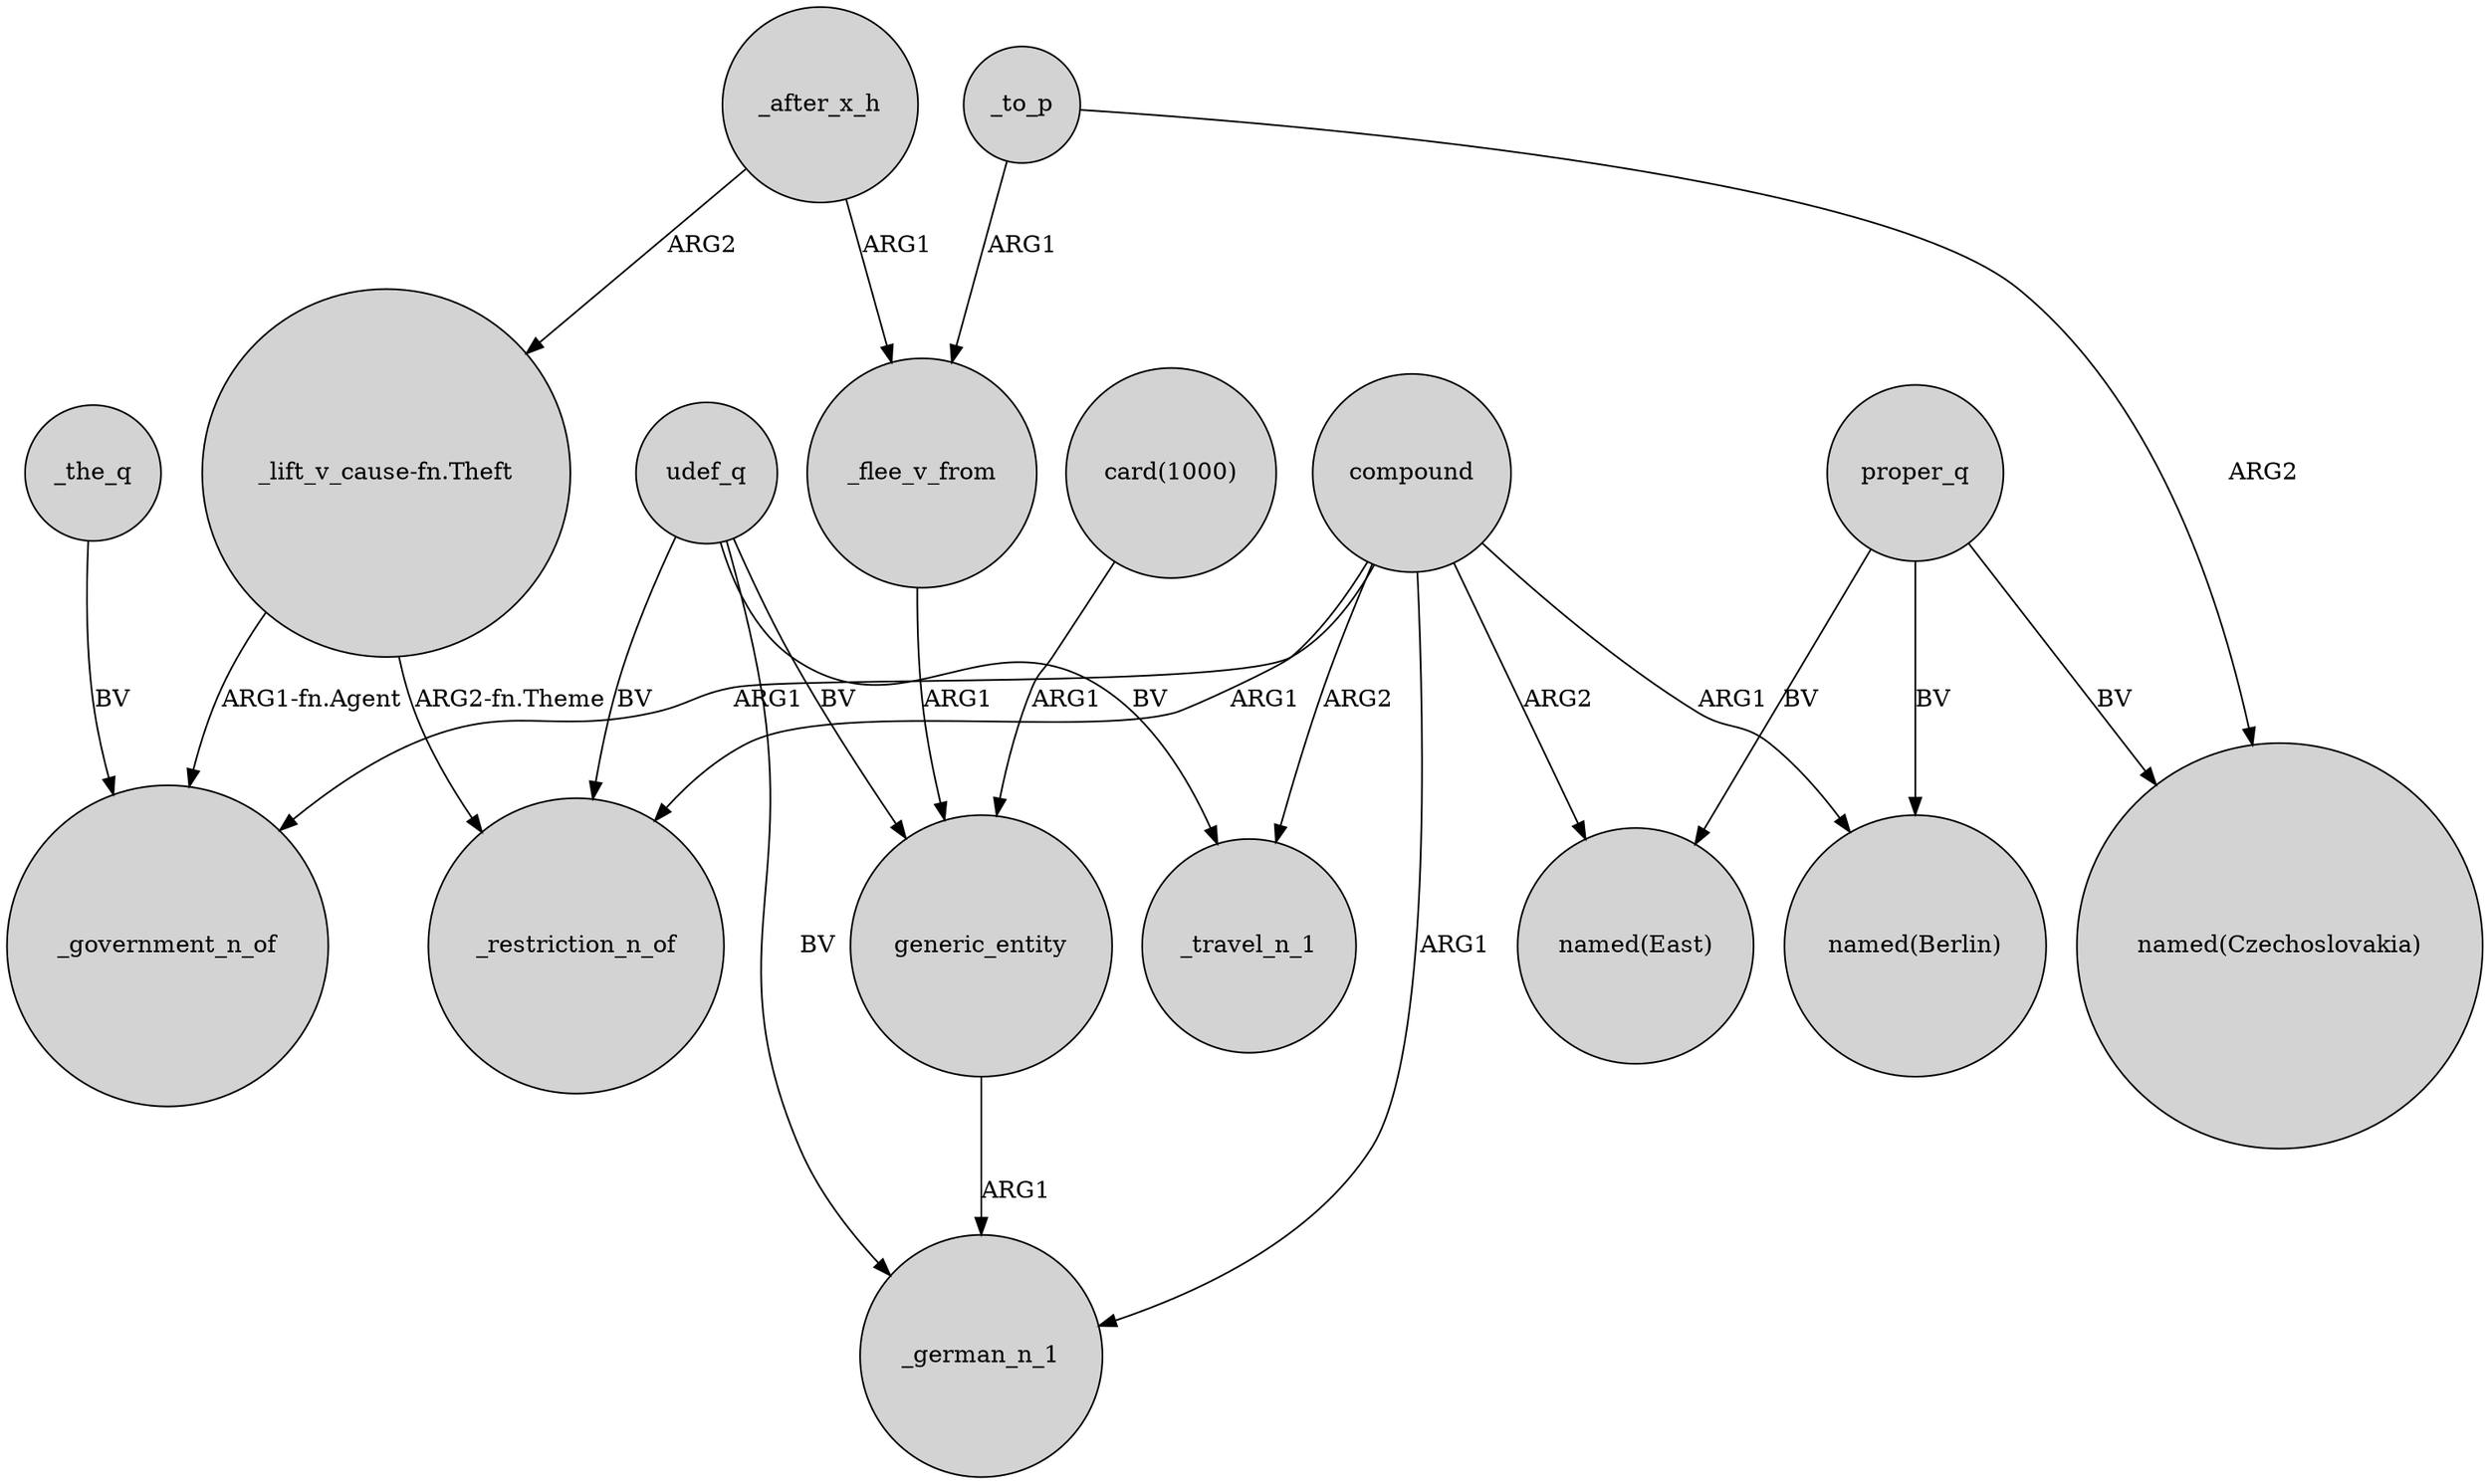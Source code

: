 digraph {
	node [shape=circle style=filled]
	"_lift_v_cause-fn.Theft" -> _government_n_of [label="ARG1-fn.Agent"]
	udef_q -> generic_entity [label=BV]
	compound -> _restriction_n_of [label=ARG1]
	_flee_v_from -> generic_entity [label=ARG1]
	compound -> _government_n_of [label=ARG1]
	_to_p -> "named(Czechoslovakia)" [label=ARG2]
	udef_q -> _travel_n_1 [label=BV]
	udef_q -> _restriction_n_of [label=BV]
	udef_q -> _german_n_1 [label=BV]
	_to_p -> _flee_v_from [label=ARG1]
	"card(1000)" -> generic_entity [label=ARG1]
	"_lift_v_cause-fn.Theft" -> _restriction_n_of [label="ARG2-fn.Theme"]
	_after_x_h -> "_lift_v_cause-fn.Theft" [label=ARG2]
	generic_entity -> _german_n_1 [label=ARG1]
	_the_q -> _government_n_of [label=BV]
	proper_q -> "named(Czechoslovakia)" [label=BV]
	compound -> "named(Berlin)" [label=ARG1]
	proper_q -> "named(Berlin)" [label=BV]
	proper_q -> "named(East)" [label=BV]
	_after_x_h -> _flee_v_from [label=ARG1]
	compound -> _travel_n_1 [label=ARG2]
	compound -> "named(East)" [label=ARG2]
	compound -> _german_n_1 [label=ARG1]
}
